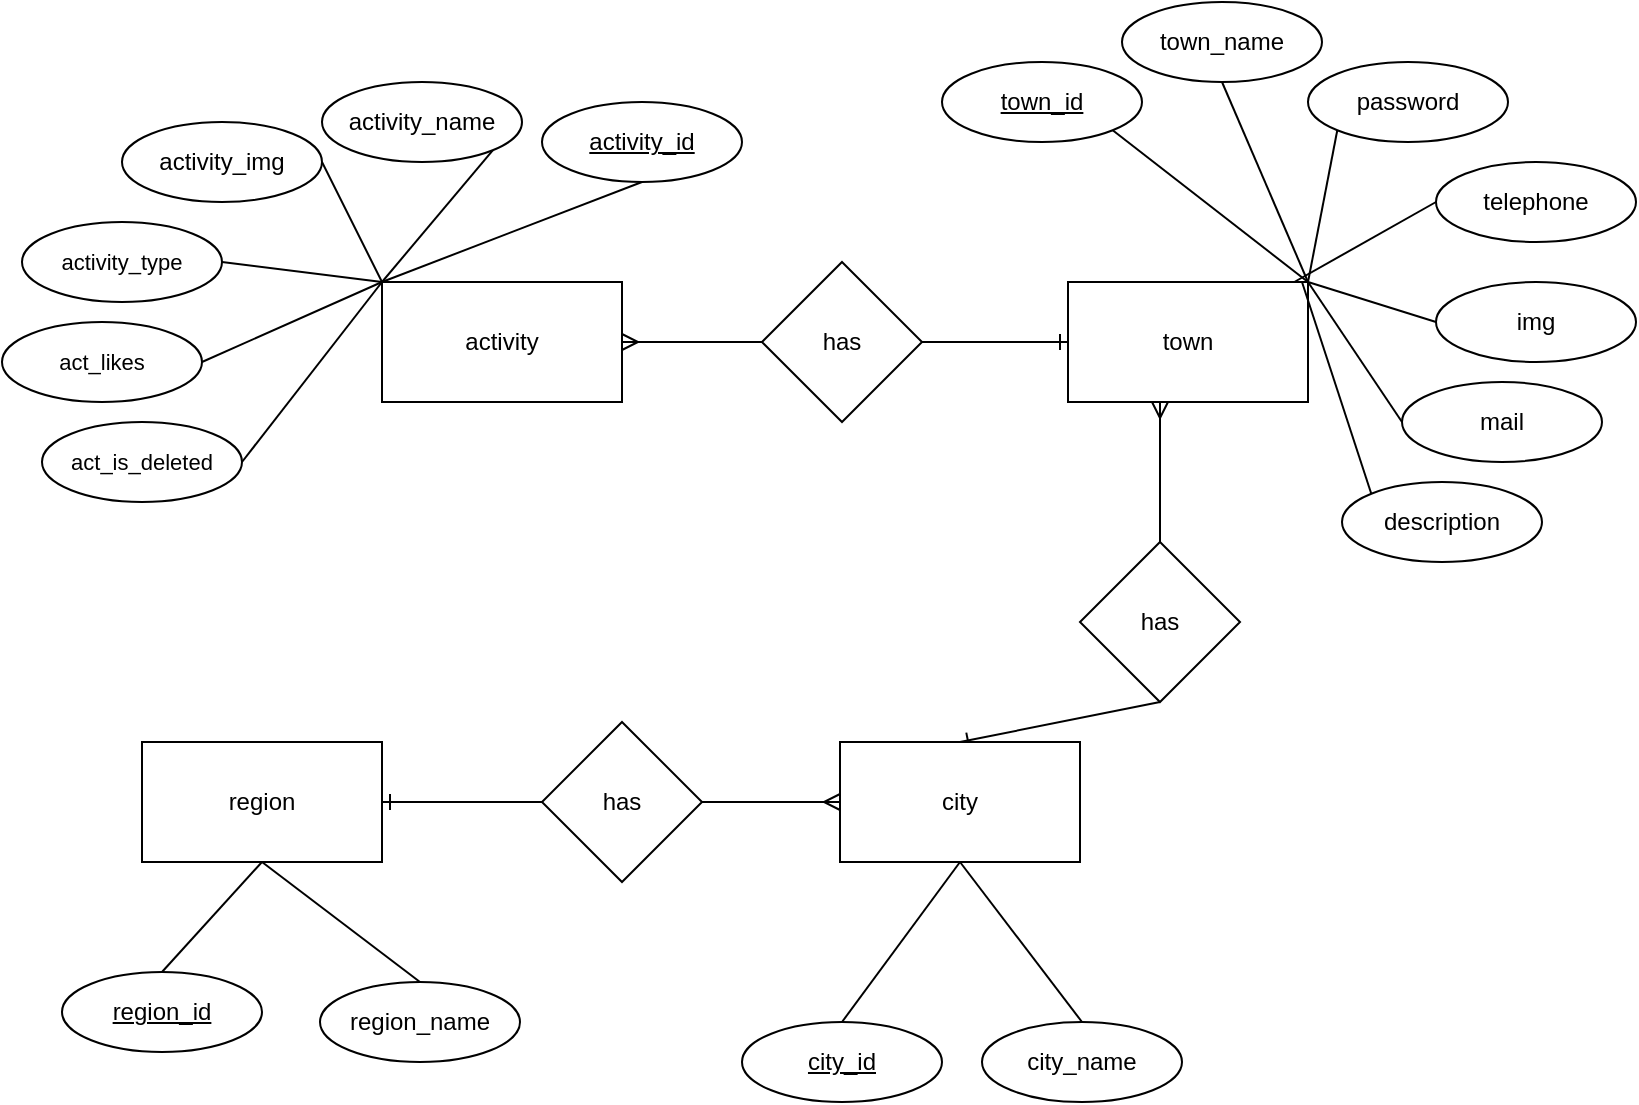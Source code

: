 <mxfile version="21.6.8" type="device">
  <diagram name="Página-1" id="8KNJ5wDsjGg0hBhWs7O-">
    <mxGraphModel dx="1313" dy="668" grid="1" gridSize="10" guides="1" tooltips="1" connect="1" arrows="1" fold="1" page="1" pageScale="1" pageWidth="827" pageHeight="1169" math="0" shadow="0">
      <root>
        <mxCell id="0" />
        <mxCell id="1" parent="0" />
        <mxCell id="i_eJskDw9b9MyVwQ0v4X-13" value="" style="edgeStyle=orthogonalEdgeStyle;rounded=0;orthogonalLoop=1;jettySize=auto;html=1;startArrow=ERone;startFill=0;endArrow=none;endFill=0;" edge="1" parent="1" source="i_eJskDw9b9MyVwQ0v4X-10" target="i_eJskDw9b9MyVwQ0v4X-12">
          <mxGeometry relative="1" as="geometry" />
        </mxCell>
        <mxCell id="i_eJskDw9b9MyVwQ0v4X-10" value="region" style="whiteSpace=wrap;html=1;" vertex="1" parent="1">
          <mxGeometry x="80" y="470" width="120" height="60" as="geometry" />
        </mxCell>
        <mxCell id="i_eJskDw9b9MyVwQ0v4X-15" value="" style="edgeStyle=orthogonalEdgeStyle;rounded=0;orthogonalLoop=1;jettySize=auto;html=1;endArrow=ERmany;endFill=0;" edge="1" parent="1" source="i_eJskDw9b9MyVwQ0v4X-12" target="i_eJskDw9b9MyVwQ0v4X-14">
          <mxGeometry relative="1" as="geometry" />
        </mxCell>
        <mxCell id="i_eJskDw9b9MyVwQ0v4X-12" value="has" style="rhombus;whiteSpace=wrap;html=1;" vertex="1" parent="1">
          <mxGeometry x="280" y="460" width="80" height="80" as="geometry" />
        </mxCell>
        <mxCell id="i_eJskDw9b9MyVwQ0v4X-54" style="edgeStyle=none;shape=connector;rounded=0;orthogonalLoop=1;jettySize=auto;html=1;exitX=0.5;exitY=0;exitDx=0;exitDy=0;entryX=0.5;entryY=1;entryDx=0;entryDy=0;labelBackgroundColor=default;strokeColor=default;fontFamily=Helvetica;fontSize=11;fontColor=default;endArrow=none;endFill=0;startArrow=ERone;startFill=0;" edge="1" parent="1" source="i_eJskDw9b9MyVwQ0v4X-14" target="i_eJskDw9b9MyVwQ0v4X-18">
          <mxGeometry relative="1" as="geometry" />
        </mxCell>
        <mxCell id="i_eJskDw9b9MyVwQ0v4X-14" value="city" style="whiteSpace=wrap;html=1;" vertex="1" parent="1">
          <mxGeometry x="429" y="470" width="120" height="60" as="geometry" />
        </mxCell>
        <mxCell id="i_eJskDw9b9MyVwQ0v4X-17" value="" style="edgeStyle=orthogonalEdgeStyle;rounded=0;orthogonalLoop=1;jettySize=auto;html=1;endArrow=ERmany;endFill=0;exitX=0.5;exitY=0;exitDx=0;exitDy=0;" edge="1" parent="1" source="i_eJskDw9b9MyVwQ0v4X-18" target="i_eJskDw9b9MyVwQ0v4X-19">
          <mxGeometry relative="1" as="geometry">
            <mxPoint x="583.0" y="360" as="sourcePoint" />
            <Array as="points">
              <mxPoint x="589" y="330" />
              <mxPoint x="589" y="330" />
            </Array>
          </mxGeometry>
        </mxCell>
        <mxCell id="i_eJskDw9b9MyVwQ0v4X-18" value="has" style="rhombus;whiteSpace=wrap;html=1;" vertex="1" parent="1">
          <mxGeometry x="549" y="370" width="80" height="80" as="geometry" />
        </mxCell>
        <mxCell id="i_eJskDw9b9MyVwQ0v4X-51" value="" style="edgeStyle=none;shape=connector;rounded=0;orthogonalLoop=1;jettySize=auto;html=1;labelBackgroundColor=default;strokeColor=default;fontFamily=Helvetica;fontSize=11;fontColor=default;endArrow=none;endFill=0;startArrow=ERone;startFill=0;" edge="1" parent="1" source="i_eJskDw9b9MyVwQ0v4X-19" target="i_eJskDw9b9MyVwQ0v4X-50">
          <mxGeometry relative="1" as="geometry" />
        </mxCell>
        <mxCell id="i_eJskDw9b9MyVwQ0v4X-19" value="town" style="whiteSpace=wrap;html=1;" vertex="1" parent="1">
          <mxGeometry x="543" y="240" width="120" height="60" as="geometry" />
        </mxCell>
        <mxCell id="i_eJskDw9b9MyVwQ0v4X-49" style="edgeStyle=none;shape=connector;rounded=0;orthogonalLoop=1;jettySize=auto;html=1;exitX=1;exitY=1;exitDx=0;exitDy=0;labelBackgroundColor=default;strokeColor=default;fontFamily=Helvetica;fontSize=11;fontColor=default;endArrow=none;endFill=0;entryX=1;entryY=0;entryDx=0;entryDy=0;" edge="1" parent="1" source="i_eJskDw9b9MyVwQ0v4X-22" target="i_eJskDw9b9MyVwQ0v4X-19">
          <mxGeometry relative="1" as="geometry">
            <mxPoint x="599" y="250" as="targetPoint" />
            <mxPoint x="530" y="180" as="sourcePoint" />
          </mxGeometry>
        </mxCell>
        <mxCell id="i_eJskDw9b9MyVwQ0v4X-22" value="town_id" style="ellipse;whiteSpace=wrap;html=1;align=center;fontStyle=4;" vertex="1" parent="1">
          <mxGeometry x="480" y="130" width="100" height="40" as="geometry" />
        </mxCell>
        <mxCell id="i_eJskDw9b9MyVwQ0v4X-44" style="edgeStyle=none;shape=connector;rounded=0;orthogonalLoop=1;jettySize=auto;html=1;exitX=0.5;exitY=0;exitDx=0;exitDy=0;labelBackgroundColor=default;strokeColor=default;fontFamily=Helvetica;fontSize=11;fontColor=default;endArrow=none;endFill=0;entryX=0.5;entryY=1;entryDx=0;entryDy=0;" edge="1" parent="1" source="i_eJskDw9b9MyVwQ0v4X-23" target="i_eJskDw9b9MyVwQ0v4X-14">
          <mxGeometry relative="1" as="geometry">
            <mxPoint x="679" y="460" as="targetPoint" />
          </mxGeometry>
        </mxCell>
        <mxCell id="i_eJskDw9b9MyVwQ0v4X-23" value="city_id" style="ellipse;whiteSpace=wrap;html=1;align=center;fontStyle=4;" vertex="1" parent="1">
          <mxGeometry x="380" y="610" width="100" height="40" as="geometry" />
        </mxCell>
        <mxCell id="i_eJskDw9b9MyVwQ0v4X-45" style="edgeStyle=none;shape=connector;rounded=0;orthogonalLoop=1;jettySize=auto;html=1;exitX=0.5;exitY=0;exitDx=0;exitDy=0;entryX=0.5;entryY=1;entryDx=0;entryDy=0;labelBackgroundColor=default;strokeColor=default;fontFamily=Helvetica;fontSize=11;fontColor=default;endArrow=none;endFill=0;" edge="1" parent="1" source="i_eJskDw9b9MyVwQ0v4X-24" target="i_eJskDw9b9MyVwQ0v4X-10">
          <mxGeometry relative="1" as="geometry" />
        </mxCell>
        <mxCell id="i_eJskDw9b9MyVwQ0v4X-24" value="region_id" style="ellipse;whiteSpace=wrap;html=1;align=center;fontStyle=4;" vertex="1" parent="1">
          <mxGeometry x="40" y="585" width="100" height="40" as="geometry" />
        </mxCell>
        <mxCell id="i_eJskDw9b9MyVwQ0v4X-46" style="edgeStyle=none;shape=connector;rounded=0;orthogonalLoop=1;jettySize=auto;html=1;exitX=0.5;exitY=0;exitDx=0;exitDy=0;labelBackgroundColor=default;strokeColor=default;fontFamily=Helvetica;fontSize=11;fontColor=default;endArrow=none;endFill=0;entryX=0.5;entryY=1;entryDx=0;entryDy=0;" edge="1" parent="1" source="i_eJskDw9b9MyVwQ0v4X-40" target="i_eJskDw9b9MyVwQ0v4X-10">
          <mxGeometry relative="1" as="geometry">
            <mxPoint x="459" y="650" as="targetPoint" />
          </mxGeometry>
        </mxCell>
        <mxCell id="i_eJskDw9b9MyVwQ0v4X-40" value="region_name" style="ellipse;whiteSpace=wrap;html=1;align=center;" vertex="1" parent="1">
          <mxGeometry x="169" y="590" width="100" height="40" as="geometry" />
        </mxCell>
        <mxCell id="i_eJskDw9b9MyVwQ0v4X-41" style="edgeStyle=none;shape=connector;rounded=0;orthogonalLoop=1;jettySize=auto;html=1;exitX=0.5;exitY=0;exitDx=0;exitDy=0;labelBackgroundColor=default;strokeColor=default;fontFamily=Helvetica;fontSize=11;fontColor=default;endArrow=none;endFill=0;" edge="1" parent="1" source="i_eJskDw9b9MyVwQ0v4X-23" target="i_eJskDw9b9MyVwQ0v4X-23">
          <mxGeometry relative="1" as="geometry" />
        </mxCell>
        <mxCell id="i_eJskDw9b9MyVwQ0v4X-43" style="edgeStyle=none;shape=connector;rounded=0;orthogonalLoop=1;jettySize=auto;html=1;exitX=0.5;exitY=0;exitDx=0;exitDy=0;entryX=0.5;entryY=1;entryDx=0;entryDy=0;labelBackgroundColor=default;strokeColor=default;fontFamily=Helvetica;fontSize=11;fontColor=default;endArrow=none;endFill=0;" edge="1" parent="1" source="i_eJskDw9b9MyVwQ0v4X-42" target="i_eJskDw9b9MyVwQ0v4X-14">
          <mxGeometry relative="1" as="geometry" />
        </mxCell>
        <mxCell id="i_eJskDw9b9MyVwQ0v4X-42" value="city_name" style="ellipse;whiteSpace=wrap;html=1;align=center;" vertex="1" parent="1">
          <mxGeometry x="500" y="610" width="100" height="40" as="geometry" />
        </mxCell>
        <mxCell id="i_eJskDw9b9MyVwQ0v4X-48" style="edgeStyle=none;shape=connector;rounded=0;orthogonalLoop=1;jettySize=auto;html=1;exitX=0.5;exitY=1;exitDx=0;exitDy=0;entryX=1;entryY=0;entryDx=0;entryDy=0;labelBackgroundColor=default;strokeColor=default;fontFamily=Helvetica;fontSize=11;fontColor=default;endArrow=none;endFill=0;" edge="1" parent="1" source="i_eJskDw9b9MyVwQ0v4X-47" target="i_eJskDw9b9MyVwQ0v4X-19">
          <mxGeometry relative="1" as="geometry" />
        </mxCell>
        <mxCell id="i_eJskDw9b9MyVwQ0v4X-47" value="town_name" style="ellipse;whiteSpace=wrap;html=1;align=center;" vertex="1" parent="1">
          <mxGeometry x="570" y="100" width="100" height="40" as="geometry" />
        </mxCell>
        <mxCell id="i_eJskDw9b9MyVwQ0v4X-53" value="" style="edgeStyle=none;shape=connector;rounded=0;orthogonalLoop=1;jettySize=auto;html=1;labelBackgroundColor=default;strokeColor=default;fontFamily=Helvetica;fontSize=11;fontColor=default;endArrow=ERmany;endFill=0;" edge="1" parent="1" source="i_eJskDw9b9MyVwQ0v4X-50" target="i_eJskDw9b9MyVwQ0v4X-52">
          <mxGeometry relative="1" as="geometry" />
        </mxCell>
        <mxCell id="i_eJskDw9b9MyVwQ0v4X-50" value="has" style="rhombus;whiteSpace=wrap;html=1;" vertex="1" parent="1">
          <mxGeometry x="390" y="230" width="80" height="80" as="geometry" />
        </mxCell>
        <mxCell id="i_eJskDw9b9MyVwQ0v4X-52" value="activity" style="whiteSpace=wrap;html=1;" vertex="1" parent="1">
          <mxGeometry x="200" y="240" width="120" height="60" as="geometry" />
        </mxCell>
        <mxCell id="i_eJskDw9b9MyVwQ0v4X-60" style="edgeStyle=none;shape=connector;rounded=0;orthogonalLoop=1;jettySize=auto;html=1;exitX=0.5;exitY=1;exitDx=0;exitDy=0;entryX=0;entryY=0;entryDx=0;entryDy=0;labelBackgroundColor=default;strokeColor=default;fontFamily=Helvetica;fontSize=11;fontColor=default;endArrow=none;endFill=0;" edge="1" parent="1" source="i_eJskDw9b9MyVwQ0v4X-55" target="i_eJskDw9b9MyVwQ0v4X-52">
          <mxGeometry relative="1" as="geometry" />
        </mxCell>
        <mxCell id="i_eJskDw9b9MyVwQ0v4X-55" value="activity_id" style="ellipse;whiteSpace=wrap;html=1;align=center;fontStyle=4;" vertex="1" parent="1">
          <mxGeometry x="280" y="150" width="100" height="40" as="geometry" />
        </mxCell>
        <mxCell id="i_eJskDw9b9MyVwQ0v4X-58" style="edgeStyle=none;shape=connector;rounded=0;orthogonalLoop=1;jettySize=auto;html=1;exitX=1;exitY=0.5;exitDx=0;exitDy=0;entryX=0;entryY=0;entryDx=0;entryDy=0;labelBackgroundColor=default;strokeColor=default;fontFamily=Helvetica;fontSize=11;fontColor=default;endArrow=none;endFill=0;" edge="1" parent="1" source="i_eJskDw9b9MyVwQ0v4X-56" target="i_eJskDw9b9MyVwQ0v4X-52">
          <mxGeometry relative="1" as="geometry" />
        </mxCell>
        <mxCell id="i_eJskDw9b9MyVwQ0v4X-56" value="activity_img" style="ellipse;whiteSpace=wrap;html=1;align=center;" vertex="1" parent="1">
          <mxGeometry x="70" y="160" width="100" height="40" as="geometry" />
        </mxCell>
        <mxCell id="i_eJskDw9b9MyVwQ0v4X-59" style="edgeStyle=none;shape=connector;rounded=0;orthogonalLoop=1;jettySize=auto;html=1;exitX=1;exitY=1;exitDx=0;exitDy=0;entryX=0;entryY=0;entryDx=0;entryDy=0;labelBackgroundColor=default;strokeColor=default;fontFamily=Helvetica;fontSize=11;fontColor=default;endArrow=none;endFill=0;" edge="1" parent="1" source="i_eJskDw9b9MyVwQ0v4X-57" target="i_eJskDw9b9MyVwQ0v4X-52">
          <mxGeometry relative="1" as="geometry" />
        </mxCell>
        <mxCell id="i_eJskDw9b9MyVwQ0v4X-57" value="activity_name" style="ellipse;whiteSpace=wrap;html=1;align=center;" vertex="1" parent="1">
          <mxGeometry x="170" y="140" width="100" height="40" as="geometry" />
        </mxCell>
        <mxCell id="i_eJskDw9b9MyVwQ0v4X-67" style="edgeStyle=none;shape=connector;rounded=0;orthogonalLoop=1;jettySize=auto;html=1;exitX=1;exitY=0.5;exitDx=0;exitDy=0;labelBackgroundColor=default;strokeColor=default;fontFamily=Helvetica;fontSize=11;fontColor=default;endArrow=none;endFill=0;entryX=0;entryY=0;entryDx=0;entryDy=0;" edge="1" parent="1" source="i_eJskDw9b9MyVwQ0v4X-61" target="i_eJskDw9b9MyVwQ0v4X-52">
          <mxGeometry relative="1" as="geometry">
            <mxPoint x="260" y="250" as="targetPoint" />
          </mxGeometry>
        </mxCell>
        <mxCell id="i_eJskDw9b9MyVwQ0v4X-61" value="activity_type" style="ellipse;whiteSpace=wrap;html=1;align=center;fontFamily=Helvetica;fontSize=11;fontColor=default;" vertex="1" parent="1">
          <mxGeometry x="20" y="210" width="100" height="40" as="geometry" />
        </mxCell>
        <mxCell id="i_eJskDw9b9MyVwQ0v4X-66" style="edgeStyle=none;shape=connector;rounded=0;orthogonalLoop=1;jettySize=auto;html=1;exitX=1;exitY=0.5;exitDx=0;exitDy=0;entryX=0;entryY=0;entryDx=0;entryDy=0;labelBackgroundColor=default;strokeColor=default;fontFamily=Helvetica;fontSize=11;fontColor=default;endArrow=none;endFill=0;" edge="1" parent="1" source="i_eJskDw9b9MyVwQ0v4X-63" target="i_eJskDw9b9MyVwQ0v4X-52">
          <mxGeometry relative="1" as="geometry" />
        </mxCell>
        <mxCell id="i_eJskDw9b9MyVwQ0v4X-63" value="act_is_deleted" style="ellipse;whiteSpace=wrap;html=1;align=center;fontFamily=Helvetica;fontSize=11;fontColor=default;" vertex="1" parent="1">
          <mxGeometry x="30" y="310" width="100" height="40" as="geometry" />
        </mxCell>
        <mxCell id="i_eJskDw9b9MyVwQ0v4X-69" style="edgeStyle=none;shape=connector;rounded=0;orthogonalLoop=1;jettySize=auto;html=1;exitX=1;exitY=0.5;exitDx=0;exitDy=0;labelBackgroundColor=default;strokeColor=default;fontFamily=Helvetica;fontSize=11;fontColor=default;endArrow=none;endFill=0;entryX=0;entryY=0;entryDx=0;entryDy=0;" edge="1" parent="1" source="i_eJskDw9b9MyVwQ0v4X-68" target="i_eJskDw9b9MyVwQ0v4X-52">
          <mxGeometry relative="1" as="geometry">
            <mxPoint x="260" y="250" as="targetPoint" />
          </mxGeometry>
        </mxCell>
        <mxCell id="i_eJskDw9b9MyVwQ0v4X-68" value="act_likes" style="ellipse;whiteSpace=wrap;html=1;align=center;fontFamily=Helvetica;fontSize=11;fontColor=default;" vertex="1" parent="1">
          <mxGeometry x="10" y="260" width="100" height="40" as="geometry" />
        </mxCell>
        <mxCell id="i_eJskDw9b9MyVwQ0v4X-76" style="edgeStyle=none;shape=connector;rounded=0;orthogonalLoop=1;jettySize=auto;html=1;exitX=0;exitY=1;exitDx=0;exitDy=0;entryX=1;entryY=0;entryDx=0;entryDy=0;labelBackgroundColor=default;strokeColor=default;fontFamily=Helvetica;fontSize=11;fontColor=default;endArrow=none;endFill=0;" edge="1" parent="1" source="i_eJskDw9b9MyVwQ0v4X-72" target="i_eJskDw9b9MyVwQ0v4X-19">
          <mxGeometry relative="1" as="geometry" />
        </mxCell>
        <mxCell id="i_eJskDw9b9MyVwQ0v4X-72" value="password" style="ellipse;whiteSpace=wrap;html=1;align=center;" vertex="1" parent="1">
          <mxGeometry x="663" y="130" width="100" height="40" as="geometry" />
        </mxCell>
        <mxCell id="i_eJskDw9b9MyVwQ0v4X-77" style="edgeStyle=none;shape=connector;rounded=0;orthogonalLoop=1;jettySize=auto;html=1;exitX=0;exitY=0.5;exitDx=0;exitDy=0;labelBackgroundColor=default;strokeColor=default;fontFamily=Helvetica;fontSize=11;fontColor=default;endArrow=none;endFill=0;" edge="1" parent="1" source="i_eJskDw9b9MyVwQ0v4X-73" target="i_eJskDw9b9MyVwQ0v4X-19">
          <mxGeometry relative="1" as="geometry">
            <mxPoint x="721.799" y="214.204" as="sourcePoint" />
          </mxGeometry>
        </mxCell>
        <mxCell id="i_eJskDw9b9MyVwQ0v4X-73" value="telephone" style="ellipse;whiteSpace=wrap;html=1;align=center;" vertex="1" parent="1">
          <mxGeometry x="727" y="180" width="100" height="40" as="geometry" />
        </mxCell>
        <mxCell id="i_eJskDw9b9MyVwQ0v4X-78" style="edgeStyle=none;shape=connector;rounded=0;orthogonalLoop=1;jettySize=auto;html=1;exitX=0;exitY=0.5;exitDx=0;exitDy=0;entryX=1;entryY=0;entryDx=0;entryDy=0;labelBackgroundColor=default;strokeColor=default;fontFamily=Helvetica;fontSize=11;fontColor=default;endArrow=none;endFill=0;" edge="1" parent="1" source="i_eJskDw9b9MyVwQ0v4X-74" target="i_eJskDw9b9MyVwQ0v4X-19">
          <mxGeometry relative="1" as="geometry">
            <mxPoint x="707" y="260" as="sourcePoint" />
          </mxGeometry>
        </mxCell>
        <mxCell id="i_eJskDw9b9MyVwQ0v4X-74" value="img" style="ellipse;whiteSpace=wrap;html=1;align=center;" vertex="1" parent="1">
          <mxGeometry x="727" y="240" width="100" height="40" as="geometry" />
        </mxCell>
        <mxCell id="i_eJskDw9b9MyVwQ0v4X-82" style="edgeStyle=none;shape=connector;rounded=0;orthogonalLoop=1;jettySize=auto;html=1;exitX=0;exitY=0.5;exitDx=0;exitDy=0;entryX=1;entryY=0;entryDx=0;entryDy=0;labelBackgroundColor=default;strokeColor=default;fontFamily=Helvetica;fontSize=11;fontColor=default;endArrow=none;endFill=0;" edge="1" parent="1" source="i_eJskDw9b9MyVwQ0v4X-80" target="i_eJskDw9b9MyVwQ0v4X-19">
          <mxGeometry relative="1" as="geometry" />
        </mxCell>
        <mxCell id="i_eJskDw9b9MyVwQ0v4X-80" value="mail" style="ellipse;whiteSpace=wrap;html=1;align=center;" vertex="1" parent="1">
          <mxGeometry x="710" y="290" width="100" height="40" as="geometry" />
        </mxCell>
        <mxCell id="i_eJskDw9b9MyVwQ0v4X-83" style="edgeStyle=none;shape=connector;rounded=0;orthogonalLoop=1;jettySize=auto;html=1;exitX=0;exitY=0;exitDx=0;exitDy=0;labelBackgroundColor=default;strokeColor=default;fontFamily=Helvetica;fontSize=11;fontColor=default;endArrow=none;endFill=0;" edge="1" parent="1" source="i_eJskDw9b9MyVwQ0v4X-81">
          <mxGeometry relative="1" as="geometry">
            <mxPoint x="660" y="240" as="targetPoint" />
          </mxGeometry>
        </mxCell>
        <mxCell id="i_eJskDw9b9MyVwQ0v4X-81" value="description" style="ellipse;whiteSpace=wrap;html=1;align=center;" vertex="1" parent="1">
          <mxGeometry x="680" y="340" width="100" height="40" as="geometry" />
        </mxCell>
      </root>
    </mxGraphModel>
  </diagram>
</mxfile>
